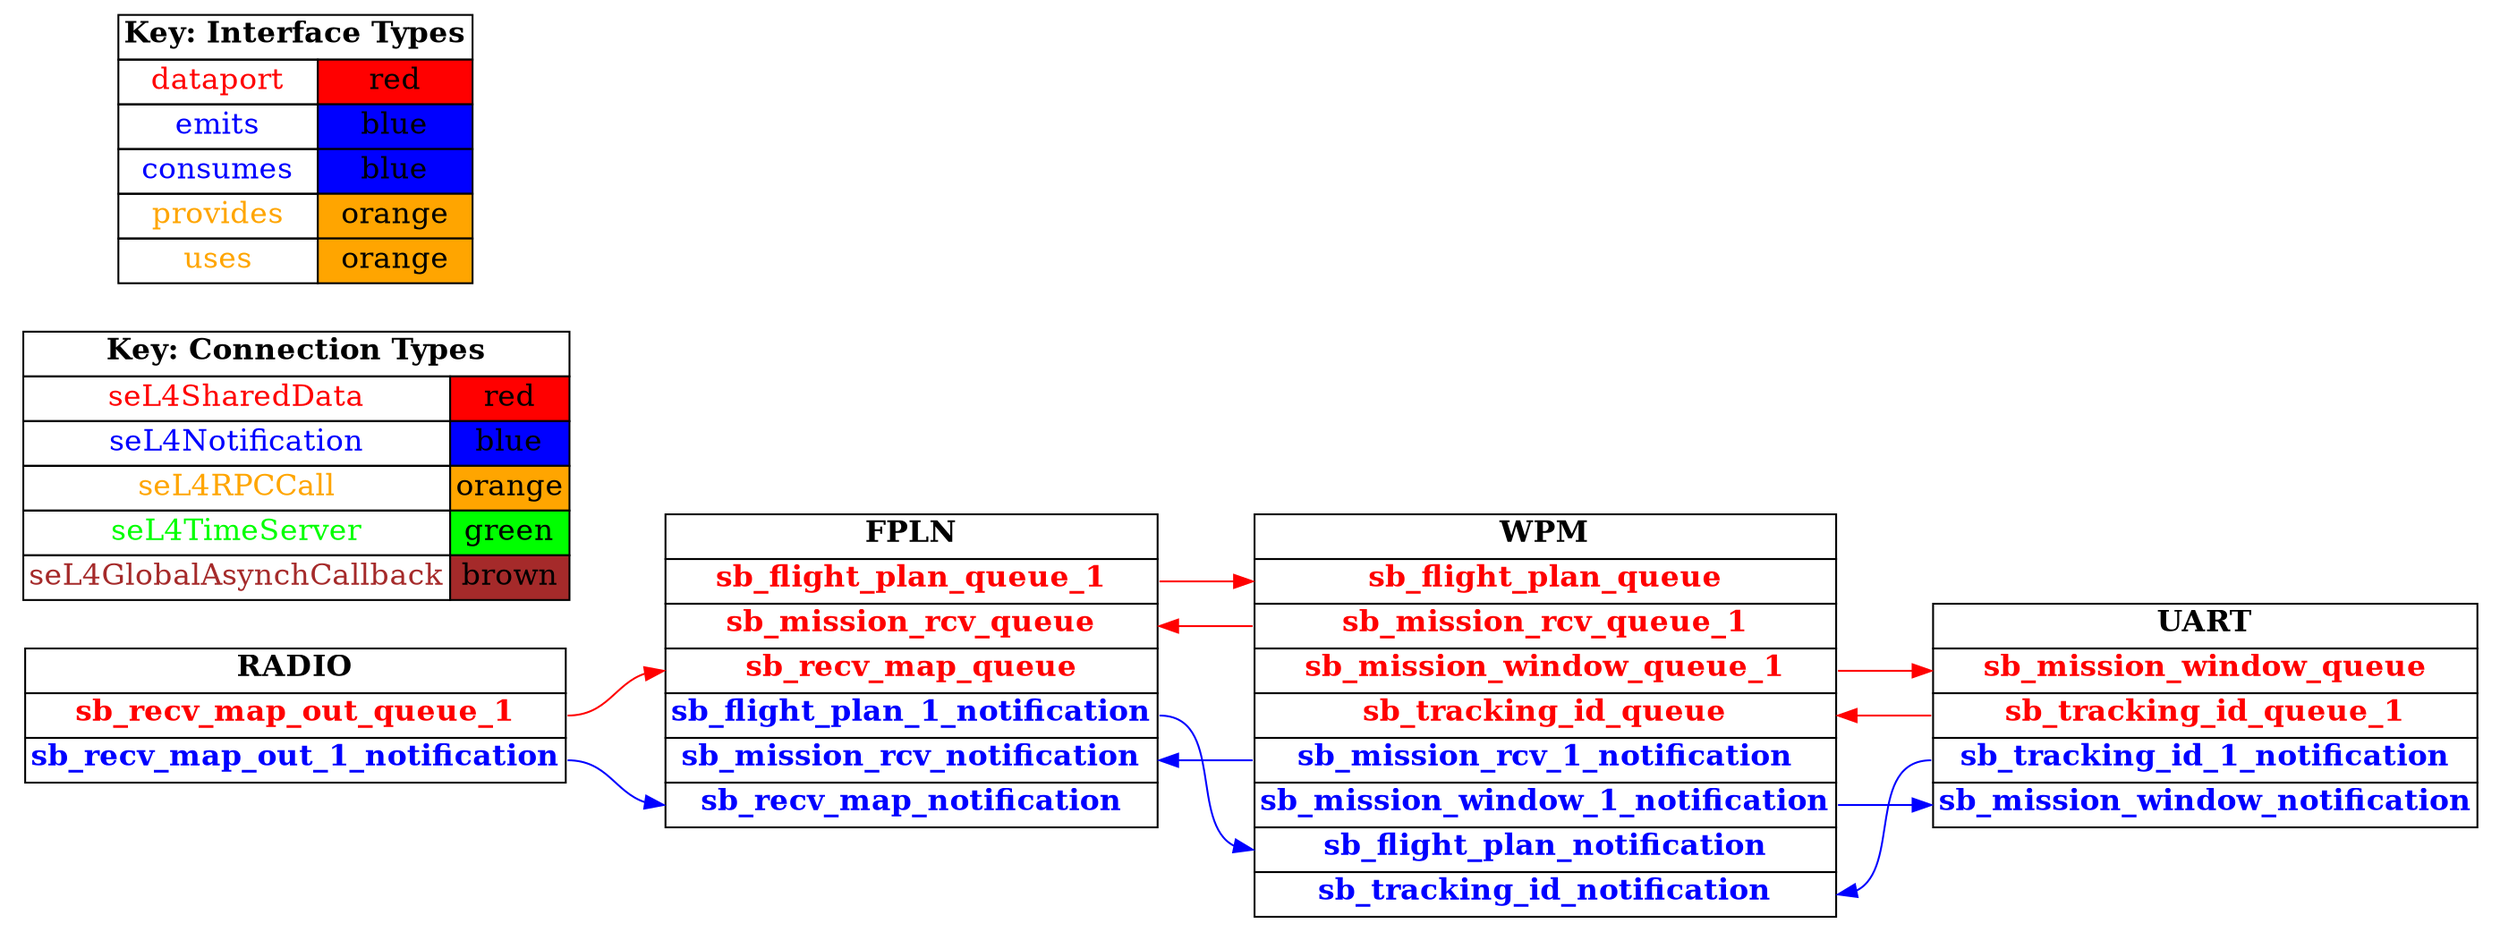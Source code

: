 digraph g {
graph [
  overlap = false,
  rankdir = "LR"
];
node [
  fontsize = "16",
  shape = "ellipse"
];
edge [
];

RADIO [
  label=<
    <TABLE BORDER="0" CELLBORDER="1" CELLSPACING="0">
      <TR><TD><B>RADIO</B></TD></TR>
      <TR><TD PORT="sb_recv_map_out_queue_1"><FONT COLOR="red"><B>sb_recv_map_out_queue_1</B></FONT></TD></TR>
      <TR><TD PORT="sb_recv_map_out_1_notification"><FONT COLOR="blue"><B>sb_recv_map_out_1_notification</B></FONT></TD></TR>"
    </TABLE>
  >
  shape=plaintext
];

FPLN [
  label=<
    <TABLE BORDER="0" CELLBORDER="1" CELLSPACING="0">
      <TR><TD><B>FPLN</B></TD></TR>
      <TR><TD PORT="sb_flight_plan_queue_1"><FONT COLOR="red"><B>sb_flight_plan_queue_1</B></FONT></TD></TR>
      <TR><TD PORT="sb_mission_rcv_queue"><FONT COLOR="red"><B>sb_mission_rcv_queue</B></FONT></TD></TR>
      <TR><TD PORT="sb_recv_map_queue"><FONT COLOR="red"><B>sb_recv_map_queue</B></FONT></TD></TR>
      <TR><TD PORT="sb_flight_plan_1_notification"><FONT COLOR="blue"><B>sb_flight_plan_1_notification</B></FONT></TD></TR>
      <TR><TD PORT="sb_mission_rcv_notification"><FONT COLOR="blue"><B>sb_mission_rcv_notification</B></FONT></TD></TR>
      <TR><TD PORT="sb_recv_map_notification"><FONT COLOR="blue"><B>sb_recv_map_notification</B></FONT></TD></TR>"
    </TABLE>
  >
  shape=plaintext
];

WPM [
  label=<
    <TABLE BORDER="0" CELLBORDER="1" CELLSPACING="0">
      <TR><TD><B>WPM</B></TD></TR>
      <TR><TD PORT="sb_flight_plan_queue"><FONT COLOR="red"><B>sb_flight_plan_queue</B></FONT></TD></TR>
      <TR><TD PORT="sb_mission_rcv_queue_1"><FONT COLOR="red"><B>sb_mission_rcv_queue_1</B></FONT></TD></TR>
      <TR><TD PORT="sb_mission_window_queue_1"><FONT COLOR="red"><B>sb_mission_window_queue_1</B></FONT></TD></TR>
      <TR><TD PORT="sb_tracking_id_queue"><FONT COLOR="red"><B>sb_tracking_id_queue</B></FONT></TD></TR>
      <TR><TD PORT="sb_mission_rcv_1_notification"><FONT COLOR="blue"><B>sb_mission_rcv_1_notification</B></FONT></TD></TR>
      <TR><TD PORT="sb_mission_window_1_notification"><FONT COLOR="blue"><B>sb_mission_window_1_notification</B></FONT></TD></TR>
      <TR><TD PORT="sb_flight_plan_notification"><FONT COLOR="blue"><B>sb_flight_plan_notification</B></FONT></TD></TR>
      <TR><TD PORT="sb_tracking_id_notification"><FONT COLOR="blue"><B>sb_tracking_id_notification</B></FONT></TD></TR>"
    </TABLE>
  >
  shape=plaintext
];

UART [
  label=<
    <TABLE BORDER="0" CELLBORDER="1" CELLSPACING="0">
      <TR><TD><B>UART</B></TD></TR>
      <TR><TD PORT="sb_mission_window_queue"><FONT COLOR="red"><B>sb_mission_window_queue</B></FONT></TD></TR>
      <TR><TD PORT="sb_tracking_id_queue_1"><FONT COLOR="red"><B>sb_tracking_id_queue_1</B></FONT></TD></TR>
      <TR><TD PORT="sb_tracking_id_1_notification"><FONT COLOR="blue"><B>sb_tracking_id_1_notification</B></FONT></TD></TR>
      <TR><TD PORT="sb_mission_window_notification"><FONT COLOR="blue"><B>sb_mission_window_notification</B></FONT></TD></TR>"
    </TABLE>
  >
  shape=plaintext
];

connectiontypekey [
  label=<
   <TABLE BORDER="0" CELLBORDER="1" CELLSPACING="0">
     <TR><TD COLSPAN="2"><B>Key: Connection Types</B></TD></TR>
     <TR><TD><FONT COLOR="red">seL4SharedData</FONT></TD><TD BGCOLOR="red">red</TD></TR>
     <TR><TD><FONT COLOR="blue">seL4Notification</FONT></TD><TD BGCOLOR="blue">blue</TD></TR>
     <TR><TD><FONT COLOR="orange">seL4RPCCall</FONT></TD><TD BGCOLOR="orange">orange</TD></TR>
     <TR><TD><FONT COLOR="green">seL4TimeServer</FONT></TD><TD BGCOLOR="green">green</TD></TR>
     <TR><TD><FONT COLOR="brown">seL4GlobalAsynchCallback</FONT></TD><TD BGCOLOR="brown">brown</TD></TR>
   </TABLE>
  >
  shape=plaintext
];

interfacetypekey [
  label=<
   <TABLE BORDER="0" CELLBORDER="1" CELLSPACING="0">
     <TR><TD COLSPAN="2"><B>Key: Interface Types</B></TD></TR>
     <TR><TD><FONT COLOR="red">dataport</FONT></TD><TD BGCOLOR="red">red</TD></TR>
     <TR><TD><FONT COLOR="blue">emits</FONT></TD><TD BGCOLOR="blue">blue</TD></TR>
     <TR><TD><FONT COLOR="blue">consumes</FONT></TD><TD BGCOLOR="blue">blue</TD></TR>
     <TR><TD><FONT COLOR="orange">provides</FONT></TD><TD BGCOLOR="orange">orange</TD></TR>
     <TR><TD><FONT COLOR="orange">uses</FONT></TD><TD BGCOLOR="orange">orange</TD></TR>
   </TABLE>
  >
  shape=plaintext
];

"RADIO":sb_recv_map_out_1_notification -> "FPLN":sb_recv_map_notification [
  color="blue"
  //label = "seL4Notification"
  id = conn1
];

"RADIO":sb_recv_map_out_queue_1 -> "FPLN":sb_recv_map_queue [
  color="red"
  //label = "seL4SharedData"
  id = conn2
];

"FPLN":sb_flight_plan_1_notification -> "WPM":sb_flight_plan_notification [
  color="blue"
  //label = "seL4Notification"
  id = conn3
];

"FPLN":sb_flight_plan_queue_1 -> "WPM":sb_flight_plan_queue [
  color="red"
  //label = "seL4SharedData"
  id = conn4
];

"WPM":sb_mission_rcv_1_notification -> "FPLN":sb_mission_rcv_notification [
  color="blue"
  //label = "seL4Notification"
  id = conn5
];

"WPM":sb_mission_rcv_queue_1 -> "FPLN":sb_mission_rcv_queue [
  color="red"
  //label = "seL4SharedData"
  id = conn6
];

"WPM":sb_mission_window_1_notification -> "UART":sb_mission_window_notification [
  color="blue"
  //label = "seL4Notification"
  id = conn7
];

"WPM":sb_mission_window_queue_1 -> "UART":sb_mission_window_queue [
  color="red"
  //label = "seL4SharedData"
  id = conn8
];

"UART":sb_tracking_id_1_notification -> "WPM":sb_tracking_id_notification [
  color="blue"
  //label = "seL4Notification"
  id = conn9
];

"UART":sb_tracking_id_queue_1 -> "WPM":sb_tracking_id_queue [
  color="red"
  //label = "seL4SharedData"
  id = conn10
];

}